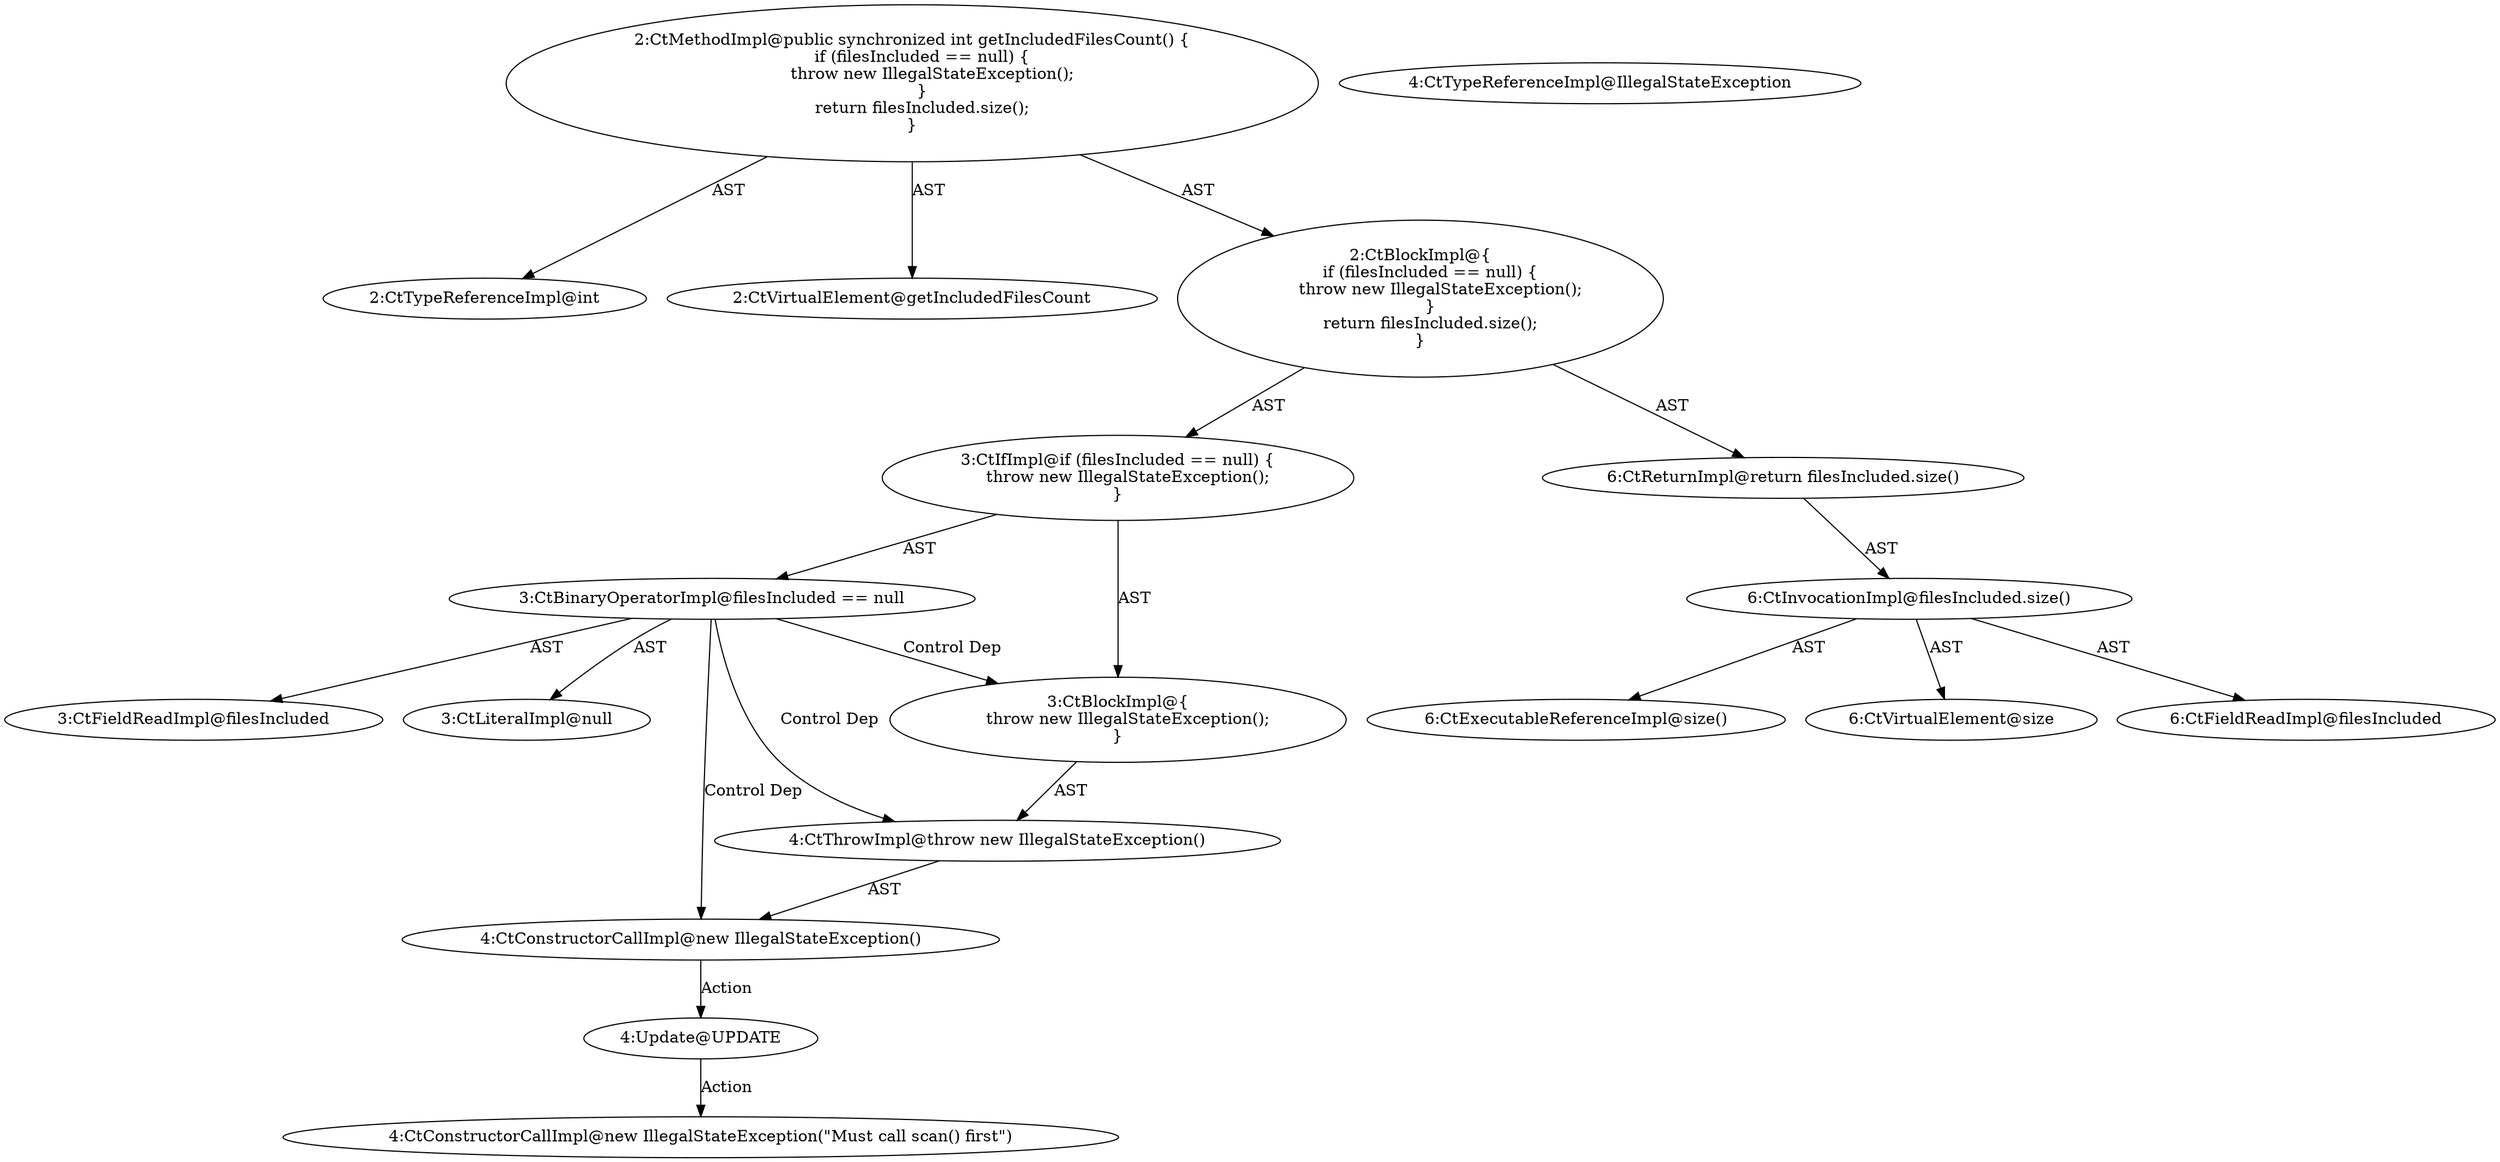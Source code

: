 digraph "getIncludedFilesCount#?" {
0 [label="2:CtTypeReferenceImpl@int" shape=ellipse]
1 [label="2:CtVirtualElement@getIncludedFilesCount" shape=ellipse]
2 [label="3:CtFieldReadImpl@filesIncluded" shape=ellipse]
3 [label="3:CtLiteralImpl@null" shape=ellipse]
4 [label="3:CtBinaryOperatorImpl@filesIncluded == null" shape=ellipse]
5 [label="4:CtTypeReferenceImpl@IllegalStateException" shape=ellipse]
6 [label="4:CtConstructorCallImpl@new IllegalStateException()" shape=ellipse]
7 [label="4:CtThrowImpl@throw new IllegalStateException()" shape=ellipse]
8 [label="3:CtBlockImpl@\{
    throw new IllegalStateException();
\}" shape=ellipse]
9 [label="3:CtIfImpl@if (filesIncluded == null) \{
    throw new IllegalStateException();
\}" shape=ellipse]
10 [label="6:CtExecutableReferenceImpl@size()" shape=ellipse]
11 [label="6:CtVirtualElement@size" shape=ellipse]
12 [label="6:CtFieldReadImpl@filesIncluded" shape=ellipse]
13 [label="6:CtInvocationImpl@filesIncluded.size()" shape=ellipse]
14 [label="6:CtReturnImpl@return filesIncluded.size()" shape=ellipse]
15 [label="2:CtBlockImpl@\{
    if (filesIncluded == null) \{
        throw new IllegalStateException();
    \}
    return filesIncluded.size();
\}" shape=ellipse]
16 [label="2:CtMethodImpl@public synchronized int getIncludedFilesCount() \{
    if (filesIncluded == null) \{
        throw new IllegalStateException();
    \}
    return filesIncluded.size();
\}" shape=ellipse]
17 [label="4:Update@UPDATE" shape=ellipse]
18 [label="4:CtConstructorCallImpl@new IllegalStateException(\"Must call scan() first\")" shape=ellipse]
4 -> 2 [label="AST"];
4 -> 3 [label="AST"];
4 -> 8 [label="Control Dep"];
4 -> 7 [label="Control Dep"];
4 -> 6 [label="Control Dep"];
6 -> 17 [label="Action"];
7 -> 6 [label="AST"];
8 -> 7 [label="AST"];
9 -> 4 [label="AST"];
9 -> 8 [label="AST"];
13 -> 11 [label="AST"];
13 -> 12 [label="AST"];
13 -> 10 [label="AST"];
14 -> 13 [label="AST"];
15 -> 9 [label="AST"];
15 -> 14 [label="AST"];
16 -> 1 [label="AST"];
16 -> 0 [label="AST"];
16 -> 15 [label="AST"];
17 -> 18 [label="Action"];
}